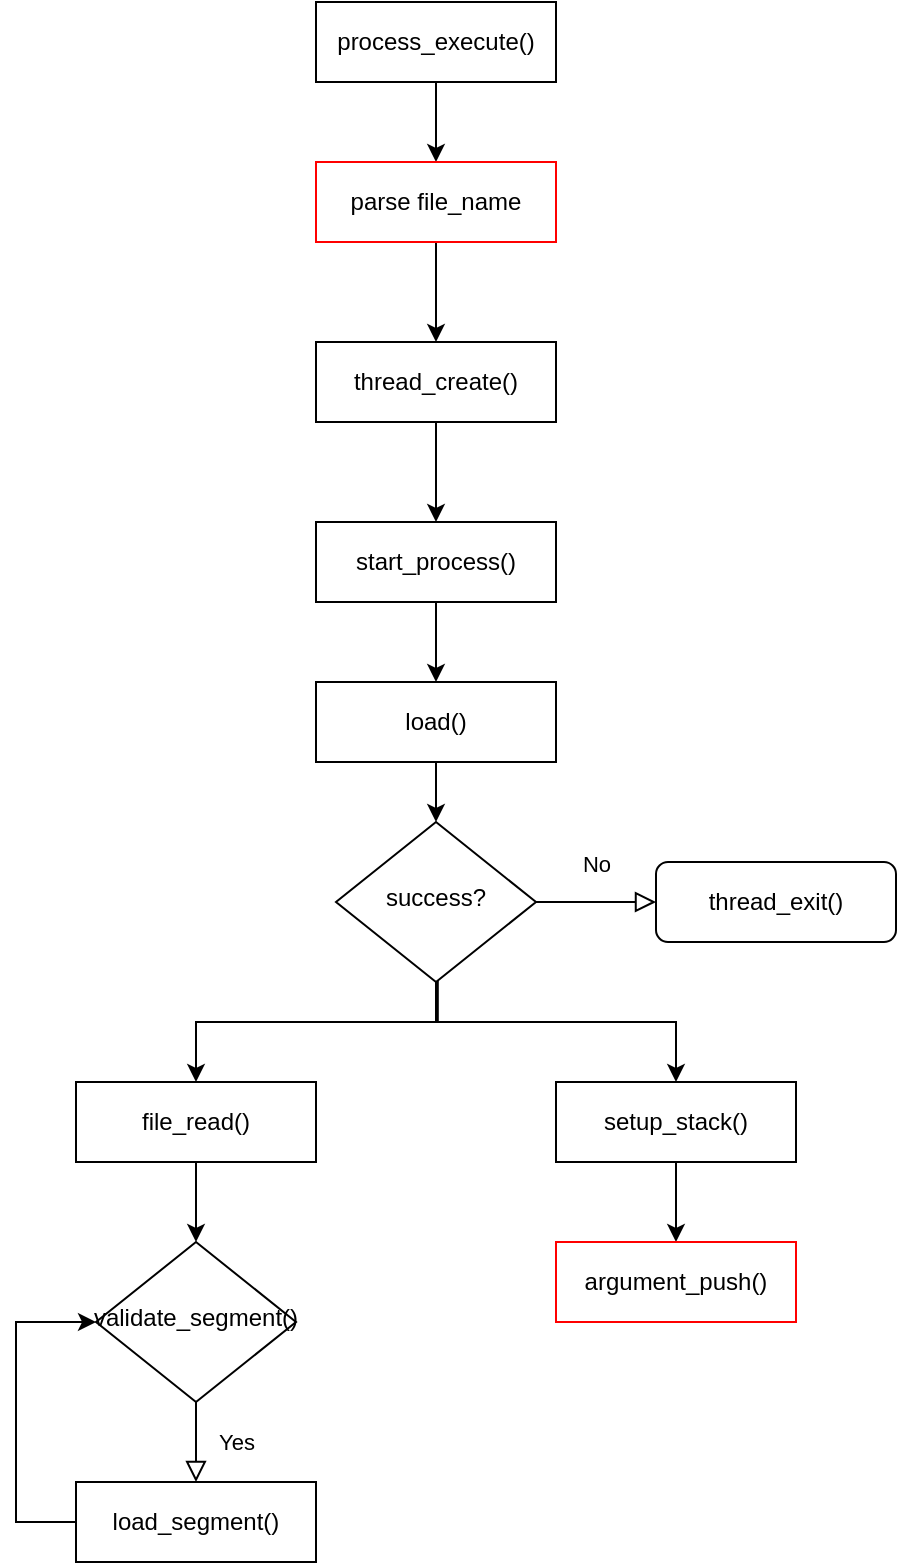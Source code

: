 <mxfile version="13.6.5">
    <diagram id="C5RBs43oDa-KdzZeNtuy" name="Page-1">
        <mxGraphModel dx="591" dy="657" grid="1" gridSize="10" guides="1" tooltips="1" connect="1" arrows="1" fold="1" page="1" pageScale="1" pageWidth="827" pageHeight="1169" math="0" shadow="0">
            <root>
                <mxCell id="WIyWlLk6GJQsqaUBKTNV-0"/>
                <mxCell id="WIyWlLk6GJQsqaUBKTNV-1" parent="WIyWlLk6GJQsqaUBKTNV-0"/>
                <mxCell id="34" style="edgeStyle=orthogonalEdgeStyle;rounded=0;orthogonalLoop=1;jettySize=auto;html=1;entryX=0.5;entryY=0;entryDx=0;entryDy=0;" edge="1" parent="WIyWlLk6GJQsqaUBKTNV-1" source="3" target="33">
                    <mxGeometry relative="1" as="geometry"/>
                </mxCell>
                <mxCell id="3" value="process_execute()" style="rounded=0;whiteSpace=wrap;html=1;" parent="WIyWlLk6GJQsqaUBKTNV-1" vertex="1">
                    <mxGeometry x="420" y="330" width="120" height="40" as="geometry"/>
                </mxCell>
                <mxCell id="19" style="edgeStyle=orthogonalEdgeStyle;rounded=0;orthogonalLoop=1;jettySize=auto;html=1;entryX=0.5;entryY=0;entryDx=0;entryDy=0;" parent="WIyWlLk6GJQsqaUBKTNV-1" source="5" target="7" edge="1">
                    <mxGeometry relative="1" as="geometry"/>
                </mxCell>
                <mxCell id="5" value="thread_create()" style="rounded=0;whiteSpace=wrap;html=1;" parent="WIyWlLk6GJQsqaUBKTNV-1" vertex="1">
                    <mxGeometry x="420" y="500" width="120" height="40" as="geometry"/>
                </mxCell>
                <mxCell id="21" style="edgeStyle=orthogonalEdgeStyle;rounded=0;orthogonalLoop=1;jettySize=auto;html=1;entryX=0.5;entryY=0;entryDx=0;entryDy=0;exitX=0.509;exitY=0.959;exitDx=0;exitDy=0;exitPerimeter=0;" parent="WIyWlLk6GJQsqaUBKTNV-1" source="28" target="13" edge="1">
                    <mxGeometry relative="1" as="geometry">
                        <Array as="points">
                            <mxPoint x="481" y="840"/>
                            <mxPoint x="600" y="840"/>
                        </Array>
                    </mxGeometry>
                </mxCell>
                <mxCell id="22" style="edgeStyle=orthogonalEdgeStyle;rounded=0;orthogonalLoop=1;jettySize=auto;html=1;entryX=0.5;entryY=0;entryDx=0;entryDy=0;exitX=0.5;exitY=1;exitDx=0;exitDy=0;" parent="WIyWlLk6GJQsqaUBKTNV-1" source="28" target="8" edge="1">
                    <mxGeometry relative="1" as="geometry">
                        <Array as="points">
                            <mxPoint x="480" y="840"/>
                            <mxPoint x="360" y="840"/>
                        </Array>
                    </mxGeometry>
                </mxCell>
                <mxCell id="6" value="load()" style="rounded=0;whiteSpace=wrap;html=1;" parent="WIyWlLk6GJQsqaUBKTNV-1" vertex="1">
                    <mxGeometry x="420" y="670" width="120" height="40" as="geometry"/>
                </mxCell>
                <mxCell id="20" style="edgeStyle=orthogonalEdgeStyle;rounded=0;orthogonalLoop=1;jettySize=auto;html=1;entryX=0.5;entryY=0;entryDx=0;entryDy=0;" parent="WIyWlLk6GJQsqaUBKTNV-1" source="7" target="6" edge="1">
                    <mxGeometry relative="1" as="geometry"/>
                </mxCell>
                <mxCell id="7" value="start_process()" style="rounded=0;whiteSpace=wrap;html=1;" parent="WIyWlLk6GJQsqaUBKTNV-1" vertex="1">
                    <mxGeometry x="420" y="590" width="120" height="40" as="geometry"/>
                </mxCell>
                <mxCell id="23" style="edgeStyle=orthogonalEdgeStyle;rounded=0;orthogonalLoop=1;jettySize=auto;html=1;entryX=0.5;entryY=0;entryDx=0;entryDy=0;" parent="WIyWlLk6GJQsqaUBKTNV-1" source="8" target="10" edge="1">
                    <mxGeometry relative="1" as="geometry"/>
                </mxCell>
                <mxCell id="8" value="file_read()" style="rounded=0;whiteSpace=wrap;html=1;" parent="WIyWlLk6GJQsqaUBKTNV-1" vertex="1">
                    <mxGeometry x="300" y="870" width="120" height="40" as="geometry"/>
                </mxCell>
                <mxCell id="10" value="validate_segment()" style="rhombus;whiteSpace=wrap;html=1;shadow=0;fontFamily=Helvetica;fontSize=12;align=center;strokeWidth=1;spacing=6;spacingTop=-4;" parent="WIyWlLk6GJQsqaUBKTNV-1" vertex="1">
                    <mxGeometry x="310" y="950" width="100" height="80" as="geometry"/>
                </mxCell>
                <mxCell id="36" style="edgeStyle=orthogonalEdgeStyle;rounded=0;orthogonalLoop=1;jettySize=auto;html=1;entryX=0.5;entryY=0;entryDx=0;entryDy=0;" edge="1" parent="WIyWlLk6GJQsqaUBKTNV-1" source="13" target="35">
                    <mxGeometry relative="1" as="geometry"/>
                </mxCell>
                <mxCell id="13" value="setup_stack()" style="rounded=0;whiteSpace=wrap;html=1;" parent="WIyWlLk6GJQsqaUBKTNV-1" vertex="1">
                    <mxGeometry x="540" y="870" width="120" height="40" as="geometry"/>
                </mxCell>
                <mxCell id="26" style="edgeStyle=orthogonalEdgeStyle;rounded=0;orthogonalLoop=1;jettySize=auto;html=1;entryX=0;entryY=0.5;entryDx=0;entryDy=0;" parent="WIyWlLk6GJQsqaUBKTNV-1" source="24" target="10" edge="1">
                    <mxGeometry relative="1" as="geometry">
                        <Array as="points">
                            <mxPoint x="270" y="1090"/>
                            <mxPoint x="270" y="990"/>
                        </Array>
                    </mxGeometry>
                </mxCell>
                <mxCell id="24" value="load_segment()" style="rounded=0;whiteSpace=wrap;html=1;" parent="WIyWlLk6GJQsqaUBKTNV-1" vertex="1">
                    <mxGeometry x="300" y="1070" width="120" height="40" as="geometry"/>
                </mxCell>
                <mxCell id="27" value="Yes" style="rounded=0;html=1;jettySize=auto;orthogonalLoop=1;fontSize=11;endArrow=block;endFill=0;endSize=8;strokeWidth=1;shadow=0;labelBackgroundColor=none;edgeStyle=orthogonalEdgeStyle;entryX=0.5;entryY=0;entryDx=0;entryDy=0;exitX=0.5;exitY=1;exitDx=0;exitDy=0;" parent="WIyWlLk6GJQsqaUBKTNV-1" source="10" target="24" edge="1">
                    <mxGeometry y="20" relative="1" as="geometry">
                        <mxPoint as="offset"/>
                        <mxPoint x="490" y="540" as="targetPoint"/>
                        <mxPoint x="450" y="1060" as="sourcePoint"/>
                    </mxGeometry>
                </mxCell>
                <mxCell id="28" value="success?" style="rhombus;whiteSpace=wrap;html=1;shadow=0;fontFamily=Helvetica;fontSize=12;align=center;strokeWidth=1;spacing=6;spacingTop=-4;" parent="WIyWlLk6GJQsqaUBKTNV-1" vertex="1">
                    <mxGeometry x="430" y="740" width="100" height="80" as="geometry"/>
                </mxCell>
                <mxCell id="29" style="edgeStyle=orthogonalEdgeStyle;rounded=0;orthogonalLoop=1;jettySize=auto;html=1;entryX=0.5;entryY=0;entryDx=0;entryDy=0;" parent="WIyWlLk6GJQsqaUBKTNV-1" source="6" target="28" edge="1">
                    <mxGeometry relative="1" as="geometry">
                        <mxPoint x="480" y="710.0" as="sourcePoint"/>
                        <mxPoint x="360" y="890.0" as="targetPoint"/>
                    </mxGeometry>
                </mxCell>
                <mxCell id="30" value="No" style="rounded=0;html=1;jettySize=auto;orthogonalLoop=1;fontSize=11;endArrow=block;endFill=0;endSize=8;strokeWidth=1;shadow=0;labelBackgroundColor=none;edgeStyle=orthogonalEdgeStyle;exitX=1;exitY=0.5;exitDx=0;exitDy=0;" parent="WIyWlLk6GJQsqaUBKTNV-1" source="28" edge="1">
                    <mxGeometry y="20" relative="1" as="geometry">
                        <mxPoint as="offset"/>
                        <mxPoint x="590" y="780" as="targetPoint"/>
                        <mxPoint x="490" y="380" as="sourcePoint"/>
                    </mxGeometry>
                </mxCell>
                <mxCell id="31" value="thread_exit()" style="rounded=1;whiteSpace=wrap;html=1;fontSize=12;glass=0;strokeWidth=1;shadow=0;" parent="WIyWlLk6GJQsqaUBKTNV-1" vertex="1">
                    <mxGeometry x="590" y="760" width="120" height="40" as="geometry"/>
                </mxCell>
                <mxCell id="32" style="edgeStyle=orthogonalEdgeStyle;rounded=0;orthogonalLoop=1;jettySize=auto;html=1;entryX=0.5;entryY=0;entryDx=0;entryDy=0;" edge="1" parent="WIyWlLk6GJQsqaUBKTNV-1" source="33" target="5">
                    <mxGeometry relative="1" as="geometry">
                        <mxPoint x="490" y="510" as="targetPoint"/>
                    </mxGeometry>
                </mxCell>
                <mxCell id="33" value="parse file_name" style="rounded=0;whiteSpace=wrap;html=1;strokeColor=#FF0000;" vertex="1" parent="WIyWlLk6GJQsqaUBKTNV-1">
                    <mxGeometry x="420" y="410" width="120" height="40" as="geometry"/>
                </mxCell>
                <mxCell id="35" value="argument_push()" style="rounded=0;whiteSpace=wrap;html=1;strokeColor=#FF0000;" vertex="1" parent="WIyWlLk6GJQsqaUBKTNV-1">
                    <mxGeometry x="540" y="950" width="120" height="40" as="geometry"/>
                </mxCell>
            </root>
        </mxGraphModel>
    </diagram>
</mxfile>